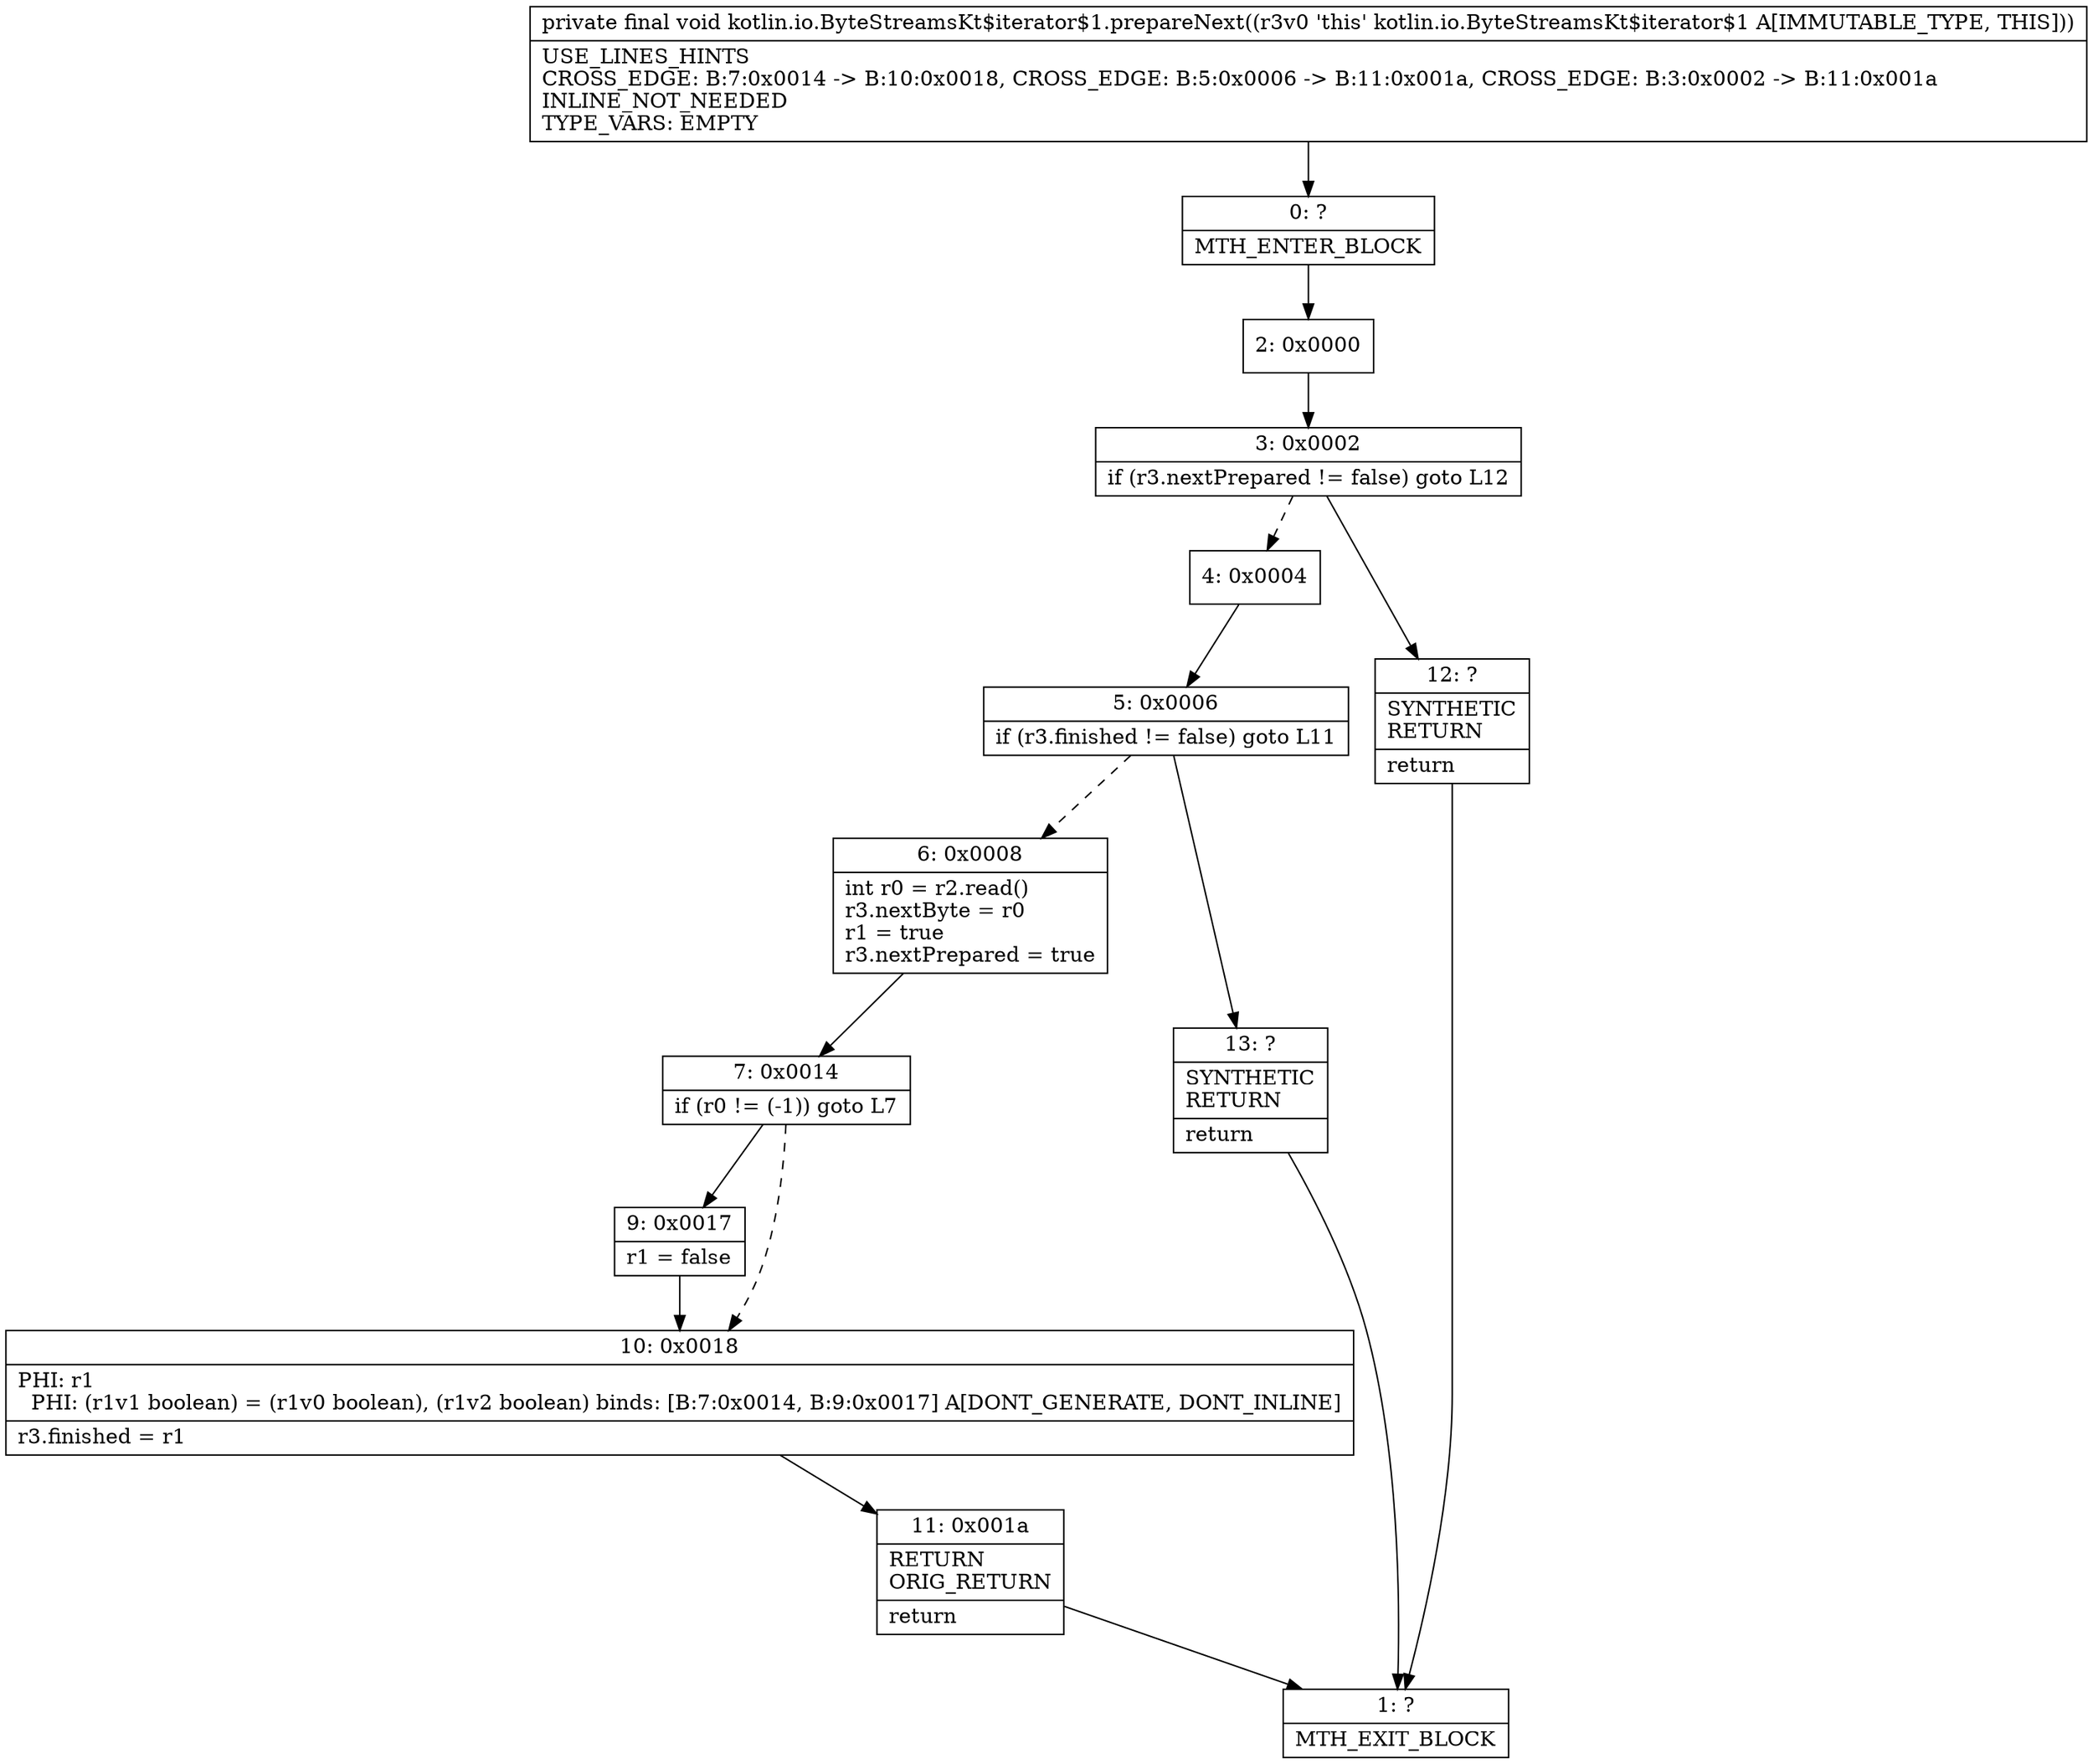 digraph "CFG forkotlin.io.ByteStreamsKt$iterator$1.prepareNext()V" {
Node_0 [shape=record,label="{0\:\ ?|MTH_ENTER_BLOCK\l}"];
Node_2 [shape=record,label="{2\:\ 0x0000}"];
Node_3 [shape=record,label="{3\:\ 0x0002|if (r3.nextPrepared != false) goto L12\l}"];
Node_4 [shape=record,label="{4\:\ 0x0004}"];
Node_5 [shape=record,label="{5\:\ 0x0006|if (r3.finished != false) goto L11\l}"];
Node_6 [shape=record,label="{6\:\ 0x0008|int r0 = r2.read()\lr3.nextByte = r0\lr1 = true\lr3.nextPrepared = true\l}"];
Node_7 [shape=record,label="{7\:\ 0x0014|if (r0 != (\-1)) goto L7\l}"];
Node_9 [shape=record,label="{9\:\ 0x0017|r1 = false\l}"];
Node_10 [shape=record,label="{10\:\ 0x0018|PHI: r1 \l  PHI: (r1v1 boolean) = (r1v0 boolean), (r1v2 boolean) binds: [B:7:0x0014, B:9:0x0017] A[DONT_GENERATE, DONT_INLINE]\l|r3.finished = r1\l}"];
Node_11 [shape=record,label="{11\:\ 0x001a|RETURN\lORIG_RETURN\l|return\l}"];
Node_1 [shape=record,label="{1\:\ ?|MTH_EXIT_BLOCK\l}"];
Node_13 [shape=record,label="{13\:\ ?|SYNTHETIC\lRETURN\l|return\l}"];
Node_12 [shape=record,label="{12\:\ ?|SYNTHETIC\lRETURN\l|return\l}"];
MethodNode[shape=record,label="{private final void kotlin.io.ByteStreamsKt$iterator$1.prepareNext((r3v0 'this' kotlin.io.ByteStreamsKt$iterator$1 A[IMMUTABLE_TYPE, THIS]))  | USE_LINES_HINTS\lCROSS_EDGE: B:7:0x0014 \-\> B:10:0x0018, CROSS_EDGE: B:5:0x0006 \-\> B:11:0x001a, CROSS_EDGE: B:3:0x0002 \-\> B:11:0x001a\lINLINE_NOT_NEEDED\lTYPE_VARS: EMPTY\l}"];
MethodNode -> Node_0;Node_0 -> Node_2;
Node_2 -> Node_3;
Node_3 -> Node_4[style=dashed];
Node_3 -> Node_12;
Node_4 -> Node_5;
Node_5 -> Node_6[style=dashed];
Node_5 -> Node_13;
Node_6 -> Node_7;
Node_7 -> Node_9;
Node_7 -> Node_10[style=dashed];
Node_9 -> Node_10;
Node_10 -> Node_11;
Node_11 -> Node_1;
Node_13 -> Node_1;
Node_12 -> Node_1;
}

